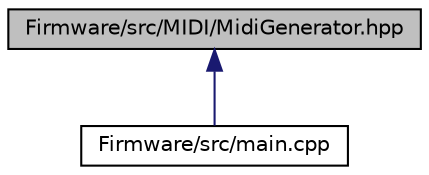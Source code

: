 digraph "Firmware/src/MIDI/MidiGenerator.hpp"
{
 // LATEX_PDF_SIZE
  edge [fontname="Helvetica",fontsize="10",labelfontname="Helvetica",labelfontsize="10"];
  node [fontname="Helvetica",fontsize="10",shape=record];
  Node1 [label="Firmware/src/MIDI/MidiGenerator.hpp",height=0.2,width=0.4,color="black", fillcolor="grey75", style="filled", fontcolor="black",tooltip="USB-MIDI event generator."];
  Node1 -> Node2 [dir="back",color="midnightblue",fontsize="10",style="solid",fontname="Helvetica"];
  Node2 [label="Firmware/src/main.cpp",height=0.2,width=0.4,color="black", fillcolor="white", style="filled",URL="$main_8cpp.html",tooltip="jade main"];
}
